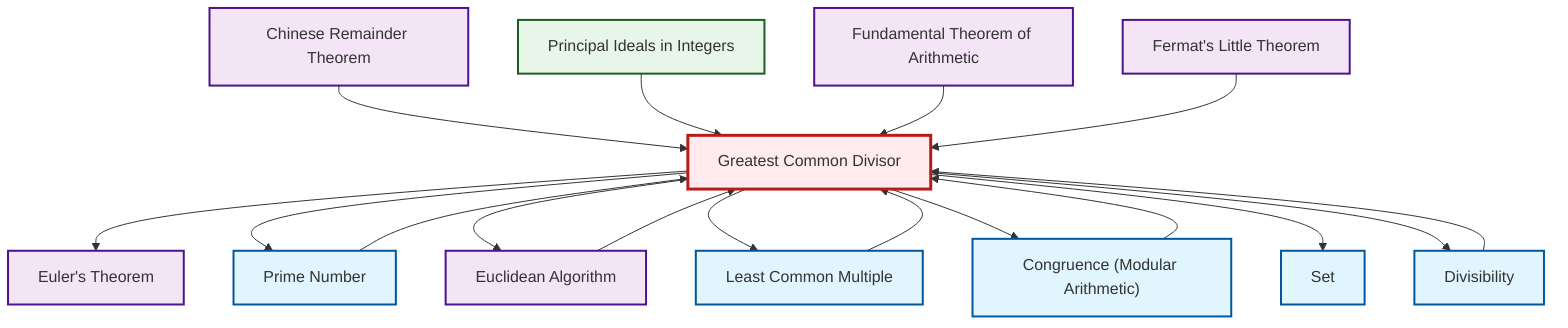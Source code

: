 graph TD
    classDef definition fill:#e1f5fe,stroke:#01579b,stroke-width:2px
    classDef theorem fill:#f3e5f5,stroke:#4a148c,stroke-width:2px
    classDef axiom fill:#fff3e0,stroke:#e65100,stroke-width:2px
    classDef example fill:#e8f5e9,stroke:#1b5e20,stroke-width:2px
    classDef current fill:#ffebee,stroke:#b71c1c,stroke-width:3px
    def-gcd["Greatest Common Divisor"]:::definition
    thm-euclidean-algorithm["Euclidean Algorithm"]:::theorem
    thm-fundamental-arithmetic["Fundamental Theorem of Arithmetic"]:::theorem
    def-set["Set"]:::definition
    def-congruence["Congruence (Modular Arithmetic)"]:::definition
    thm-euler["Euler's Theorem"]:::theorem
    def-prime["Prime Number"]:::definition
    def-divisibility["Divisibility"]:::definition
    ex-principal-ideal["Principal Ideals in Integers"]:::example
    thm-chinese-remainder["Chinese Remainder Theorem"]:::theorem
    thm-fermat-little["Fermat's Little Theorem"]:::theorem
    def-lcm["Least Common Multiple"]:::definition
    def-gcd --> thm-euler
    thm-euclidean-algorithm --> def-gcd
    thm-chinese-remainder --> def-gcd
    def-divisibility --> def-gcd
    ex-principal-ideal --> def-gcd
    thm-fundamental-arithmetic --> def-gcd
    def-gcd --> def-prime
    def-gcd --> thm-euclidean-algorithm
    def-congruence --> def-gcd
    def-gcd --> def-lcm
    thm-fermat-little --> def-gcd
    def-prime --> def-gcd
    def-gcd --> def-congruence
    def-gcd --> def-set
    def-gcd --> def-divisibility
    def-lcm --> def-gcd
    class def-gcd current